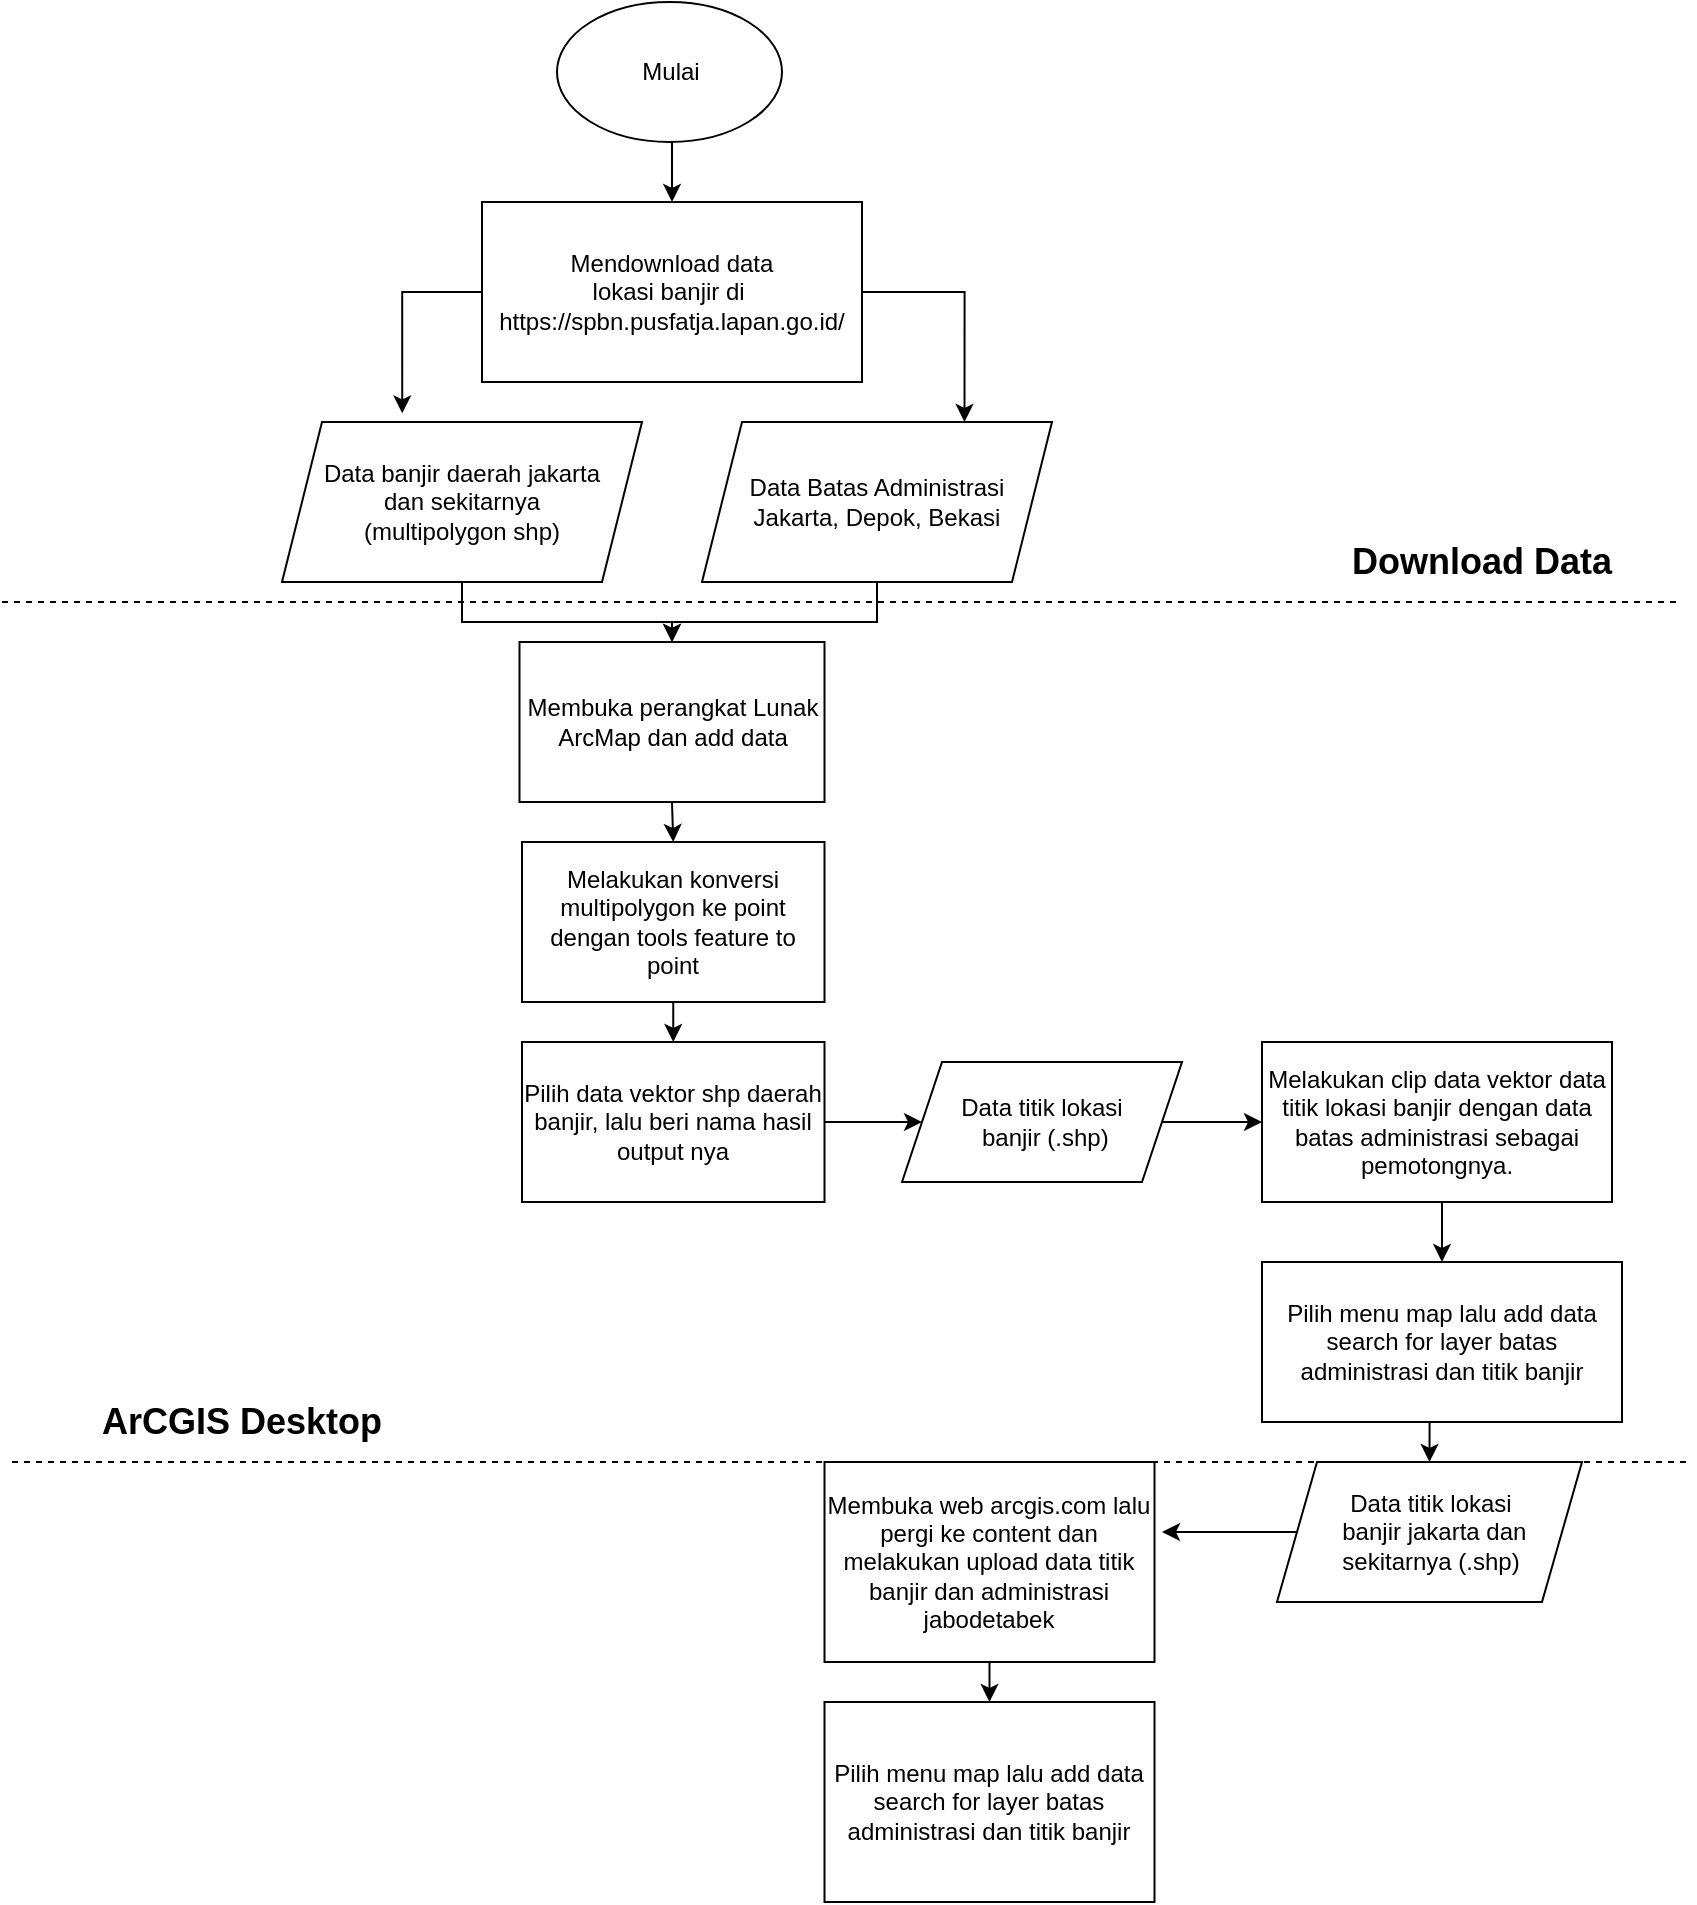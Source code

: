 <mxfile version="13.7.9" type="github">
  <diagram id="RdiVzA_gI4_yAzNuI2QI" name="Page-1">
    <mxGraphModel dx="868" dy="520" grid="1" gridSize="10" guides="1" tooltips="1" connect="1" arrows="1" fold="1" page="1" pageScale="1" pageWidth="850" pageHeight="1100" math="0" shadow="0">
      <root>
        <mxCell id="0" />
        <mxCell id="1" parent="0" />
        <mxCell id="jwY7nlyal5xQTjecuOSy-7" style="edgeStyle=orthogonalEdgeStyle;rounded=0;orthogonalLoop=1;jettySize=auto;html=1;exitX=1;exitY=0.5;exitDx=0;exitDy=0;entryX=0.75;entryY=0;entryDx=0;entryDy=0;" edge="1" parent="1" source="sFGNZjW4kP528TWPwsiM-1" target="59hvtN--RPqfb3XLUZ2P-10">
          <mxGeometry relative="1" as="geometry" />
        </mxCell>
        <mxCell id="jwY7nlyal5xQTjecuOSy-8" style="edgeStyle=orthogonalEdgeStyle;rounded=0;orthogonalLoop=1;jettySize=auto;html=1;exitX=0;exitY=0.5;exitDx=0;exitDy=0;entryX=0.334;entryY=-0.054;entryDx=0;entryDy=0;entryPerimeter=0;" edge="1" parent="1" source="sFGNZjW4kP528TWPwsiM-1" target="59hvtN--RPqfb3XLUZ2P-4">
          <mxGeometry relative="1" as="geometry" />
        </mxCell>
        <mxCell id="sFGNZjW4kP528TWPwsiM-1" value="Mendownload data &lt;br&gt;lokasi banjir di&amp;nbsp;&lt;br&gt;https://spbn.pusfatja.lapan.go.id/" style="rounded=0;whiteSpace=wrap;html=1;" parent="1" vertex="1">
          <mxGeometry x="240" y="120" width="190" height="90" as="geometry" />
        </mxCell>
        <mxCell id="jwY7nlyal5xQTjecuOSy-6" style="edgeStyle=orthogonalEdgeStyle;rounded=0;orthogonalLoop=1;jettySize=auto;html=1;exitX=0.5;exitY=1;exitDx=0;exitDy=0;entryX=0.5;entryY=0;entryDx=0;entryDy=0;" edge="1" parent="1" source="59hvtN--RPqfb3XLUZ2P-3" target="sFGNZjW4kP528TWPwsiM-1">
          <mxGeometry relative="1" as="geometry" />
        </mxCell>
        <mxCell id="59hvtN--RPqfb3XLUZ2P-3" value="Mulai" style="ellipse;whiteSpace=wrap;html=1;" parent="1" vertex="1">
          <mxGeometry x="277.5" y="20" width="112.5" height="70" as="geometry" />
        </mxCell>
        <mxCell id="jwY7nlyal5xQTjecuOSy-10" style="edgeStyle=orthogonalEdgeStyle;rounded=0;orthogonalLoop=1;jettySize=auto;html=1;exitX=0.5;exitY=1;exitDx=0;exitDy=0;entryX=0.5;entryY=0;entryDx=0;entryDy=0;" edge="1" parent="1" source="59hvtN--RPqfb3XLUZ2P-4" target="59hvtN--RPqfb3XLUZ2P-5">
          <mxGeometry relative="1" as="geometry" />
        </mxCell>
        <mxCell id="59hvtN--RPqfb3XLUZ2P-4" value="Data banjir daerah jakarta &lt;br&gt;dan sekitarnya &lt;br&gt;(multipolygon shp)" style="shape=parallelogram;perimeter=parallelogramPerimeter;whiteSpace=wrap;html=1;fixedSize=1;" parent="1" vertex="1">
          <mxGeometry x="140" y="230" width="180" height="80" as="geometry" />
        </mxCell>
        <mxCell id="jwY7nlyal5xQTjecuOSy-11" style="edgeStyle=orthogonalEdgeStyle;rounded=0;orthogonalLoop=1;jettySize=auto;html=1;exitX=0.5;exitY=1;exitDx=0;exitDy=0;entryX=0.5;entryY=0;entryDx=0;entryDy=0;" edge="1" parent="1" source="59hvtN--RPqfb3XLUZ2P-5" target="59hvtN--RPqfb3XLUZ2P-6">
          <mxGeometry relative="1" as="geometry" />
        </mxCell>
        <mxCell id="59hvtN--RPqfb3XLUZ2P-5" value="Membuka perangkat Lunak ArcMap dan add data" style="rounded=0;whiteSpace=wrap;html=1;" parent="1" vertex="1">
          <mxGeometry x="258.75" y="340" width="152.5" height="80" as="geometry" />
        </mxCell>
        <mxCell id="jwY7nlyal5xQTjecuOSy-12" style="edgeStyle=orthogonalEdgeStyle;rounded=0;orthogonalLoop=1;jettySize=auto;html=1;exitX=0.5;exitY=1;exitDx=0;exitDy=0;entryX=0.5;entryY=0;entryDx=0;entryDy=0;" edge="1" parent="1" source="59hvtN--RPqfb3XLUZ2P-6" target="59hvtN--RPqfb3XLUZ2P-7">
          <mxGeometry relative="1" as="geometry" />
        </mxCell>
        <mxCell id="59hvtN--RPqfb3XLUZ2P-6" value="Melakukan konversi multipolygon ke point dengan tools feature to point" style="rounded=0;whiteSpace=wrap;html=1;" parent="1" vertex="1">
          <mxGeometry x="260" y="440" width="151.25" height="80" as="geometry" />
        </mxCell>
        <mxCell id="jwY7nlyal5xQTjecuOSy-13" style="edgeStyle=orthogonalEdgeStyle;rounded=0;orthogonalLoop=1;jettySize=auto;html=1;exitX=1;exitY=0.5;exitDx=0;exitDy=0;" edge="1" parent="1" source="59hvtN--RPqfb3XLUZ2P-7" target="59hvtN--RPqfb3XLUZ2P-9">
          <mxGeometry relative="1" as="geometry" />
        </mxCell>
        <mxCell id="59hvtN--RPqfb3XLUZ2P-7" value="Pilih data vektor shp daerah banjir, lalu beri nama hasil output nya" style="rounded=0;whiteSpace=wrap;html=1;" parent="1" vertex="1">
          <mxGeometry x="260" y="540" width="151.25" height="80" as="geometry" />
        </mxCell>
        <mxCell id="jwY7nlyal5xQTjecuOSy-19" style="edgeStyle=orthogonalEdgeStyle;rounded=0;orthogonalLoop=1;jettySize=auto;html=1;exitX=0.5;exitY=1;exitDx=0;exitDy=0;entryX=0.5;entryY=0;entryDx=0;entryDy=0;" edge="1" parent="1" source="59hvtN--RPqfb3XLUZ2P-8" target="jwY7nlyal5xQTjecuOSy-4">
          <mxGeometry relative="1" as="geometry" />
        </mxCell>
        <mxCell id="59hvtN--RPqfb3XLUZ2P-8" value="Membuka web arcgis.com lalu pergi ke content dan melakukan upload data titik banjir dan administrasi jabodetabek" style="rounded=0;whiteSpace=wrap;html=1;" parent="1" vertex="1">
          <mxGeometry x="411.25" y="750" width="165" height="100" as="geometry" />
        </mxCell>
        <mxCell id="jwY7nlyal5xQTjecuOSy-14" style="edgeStyle=orthogonalEdgeStyle;rounded=0;orthogonalLoop=1;jettySize=auto;html=1;exitX=1;exitY=0.5;exitDx=0;exitDy=0;entryX=0;entryY=0.5;entryDx=0;entryDy=0;" edge="1" parent="1" source="59hvtN--RPqfb3XLUZ2P-9" target="jwY7nlyal5xQTjecuOSy-2">
          <mxGeometry relative="1" as="geometry" />
        </mxCell>
        <mxCell id="59hvtN--RPqfb3XLUZ2P-9" value="Data titik lokasi&lt;br&gt;&amp;nbsp;banjir (.shp)" style="shape=parallelogram;perimeter=parallelogramPerimeter;whiteSpace=wrap;html=1;fixedSize=1;" parent="1" vertex="1">
          <mxGeometry x="450" y="550" width="140" height="60" as="geometry" />
        </mxCell>
        <mxCell id="jwY7nlyal5xQTjecuOSy-9" style="edgeStyle=orthogonalEdgeStyle;rounded=0;orthogonalLoop=1;jettySize=auto;html=1;exitX=0.5;exitY=1;exitDx=0;exitDy=0;entryX=0.5;entryY=0;entryDx=0;entryDy=0;" edge="1" parent="1" source="59hvtN--RPqfb3XLUZ2P-10" target="59hvtN--RPqfb3XLUZ2P-5">
          <mxGeometry relative="1" as="geometry" />
        </mxCell>
        <mxCell id="59hvtN--RPqfb3XLUZ2P-10" value="Data Batas Administrasi Jakarta, Depok, Bekasi" style="shape=parallelogram;perimeter=parallelogramPerimeter;whiteSpace=wrap;html=1;fixedSize=1;" parent="1" vertex="1">
          <mxGeometry x="350" y="230" width="175" height="80" as="geometry" />
        </mxCell>
        <mxCell id="jwY7nlyal5xQTjecuOSy-15" style="edgeStyle=orthogonalEdgeStyle;rounded=0;orthogonalLoop=1;jettySize=auto;html=1;exitX=0.5;exitY=1;exitDx=0;exitDy=0;entryX=0.5;entryY=0;entryDx=0;entryDy=0;" edge="1" parent="1" source="jwY7nlyal5xQTjecuOSy-2" target="jwY7nlyal5xQTjecuOSy-5">
          <mxGeometry relative="1" as="geometry">
            <mxPoint x="717.824" y="640" as="targetPoint" />
          </mxGeometry>
        </mxCell>
        <mxCell id="jwY7nlyal5xQTjecuOSy-2" value="Melakukan clip data vektor data titik lokasi banjir dengan data batas administrasi sebagai pemotongnya." style="rounded=0;whiteSpace=wrap;html=1;" vertex="1" parent="1">
          <mxGeometry x="630" y="540" width="175" height="80" as="geometry" />
        </mxCell>
        <mxCell id="jwY7nlyal5xQTjecuOSy-18" style="edgeStyle=orthogonalEdgeStyle;rounded=0;orthogonalLoop=1;jettySize=auto;html=1;exitX=0;exitY=0.5;exitDx=0;exitDy=0;" edge="1" parent="1" source="jwY7nlyal5xQTjecuOSy-3">
          <mxGeometry relative="1" as="geometry">
            <mxPoint x="580" y="785" as="targetPoint" />
          </mxGeometry>
        </mxCell>
        <mxCell id="jwY7nlyal5xQTjecuOSy-3" value="Data titik lokasi&lt;br&gt;&amp;nbsp;banjir jakarta dan &lt;br&gt;sekitarnya (.shp)" style="shape=parallelogram;perimeter=parallelogramPerimeter;whiteSpace=wrap;html=1;fixedSize=1;" vertex="1" parent="1">
          <mxGeometry x="637.5" y="750" width="152.5" height="70" as="geometry" />
        </mxCell>
        <mxCell id="jwY7nlyal5xQTjecuOSy-4" value="Pilih menu map lalu add data search for layer batas administrasi dan titik banjir" style="rounded=0;whiteSpace=wrap;html=1;" vertex="1" parent="1">
          <mxGeometry x="411.25" y="870" width="165" height="100" as="geometry" />
        </mxCell>
        <mxCell id="jwY7nlyal5xQTjecuOSy-16" style="edgeStyle=orthogonalEdgeStyle;rounded=0;orthogonalLoop=1;jettySize=auto;html=1;exitX=0.5;exitY=1;exitDx=0;exitDy=0;entryX=0.5;entryY=0;entryDx=0;entryDy=0;" edge="1" parent="1" source="jwY7nlyal5xQTjecuOSy-5" target="jwY7nlyal5xQTjecuOSy-3">
          <mxGeometry relative="1" as="geometry" />
        </mxCell>
        <mxCell id="jwY7nlyal5xQTjecuOSy-5" value="Pilih menu map lalu add data search for layer batas administrasi dan titik banjir" style="rounded=0;whiteSpace=wrap;html=1;" vertex="1" parent="1">
          <mxGeometry x="630" y="650" width="180" height="80" as="geometry" />
        </mxCell>
        <mxCell id="jwY7nlyal5xQTjecuOSy-21" value="" style="endArrow=none;dashed=1;html=1;" edge="1" parent="1">
          <mxGeometry width="50" height="50" relative="1" as="geometry">
            <mxPoint x="5" y="750" as="sourcePoint" />
            <mxPoint x="845" y="750" as="targetPoint" />
          </mxGeometry>
        </mxCell>
        <mxCell id="jwY7nlyal5xQTjecuOSy-23" value="&lt;h2&gt;ArCGIS Desktop&lt;/h2&gt;" style="text;html=1;strokeColor=none;fillColor=none;align=center;verticalAlign=middle;whiteSpace=wrap;rounded=0;" vertex="1" parent="1">
          <mxGeometry x="40" y="720" width="160" height="20" as="geometry" />
        </mxCell>
        <mxCell id="jwY7nlyal5xQTjecuOSy-24" value="" style="endArrow=none;dashed=1;html=1;" edge="1" parent="1">
          <mxGeometry width="50" height="50" relative="1" as="geometry">
            <mxPoint y="320" as="sourcePoint" />
            <mxPoint x="840" y="320" as="targetPoint" />
          </mxGeometry>
        </mxCell>
        <mxCell id="jwY7nlyal5xQTjecuOSy-25" value="&lt;h2&gt;Download Data&lt;/h2&gt;" style="text;html=1;strokeColor=none;fillColor=none;align=center;verticalAlign=middle;whiteSpace=wrap;rounded=0;" vertex="1" parent="1">
          <mxGeometry x="660" y="290" width="160" height="20" as="geometry" />
        </mxCell>
      </root>
    </mxGraphModel>
  </diagram>
</mxfile>
